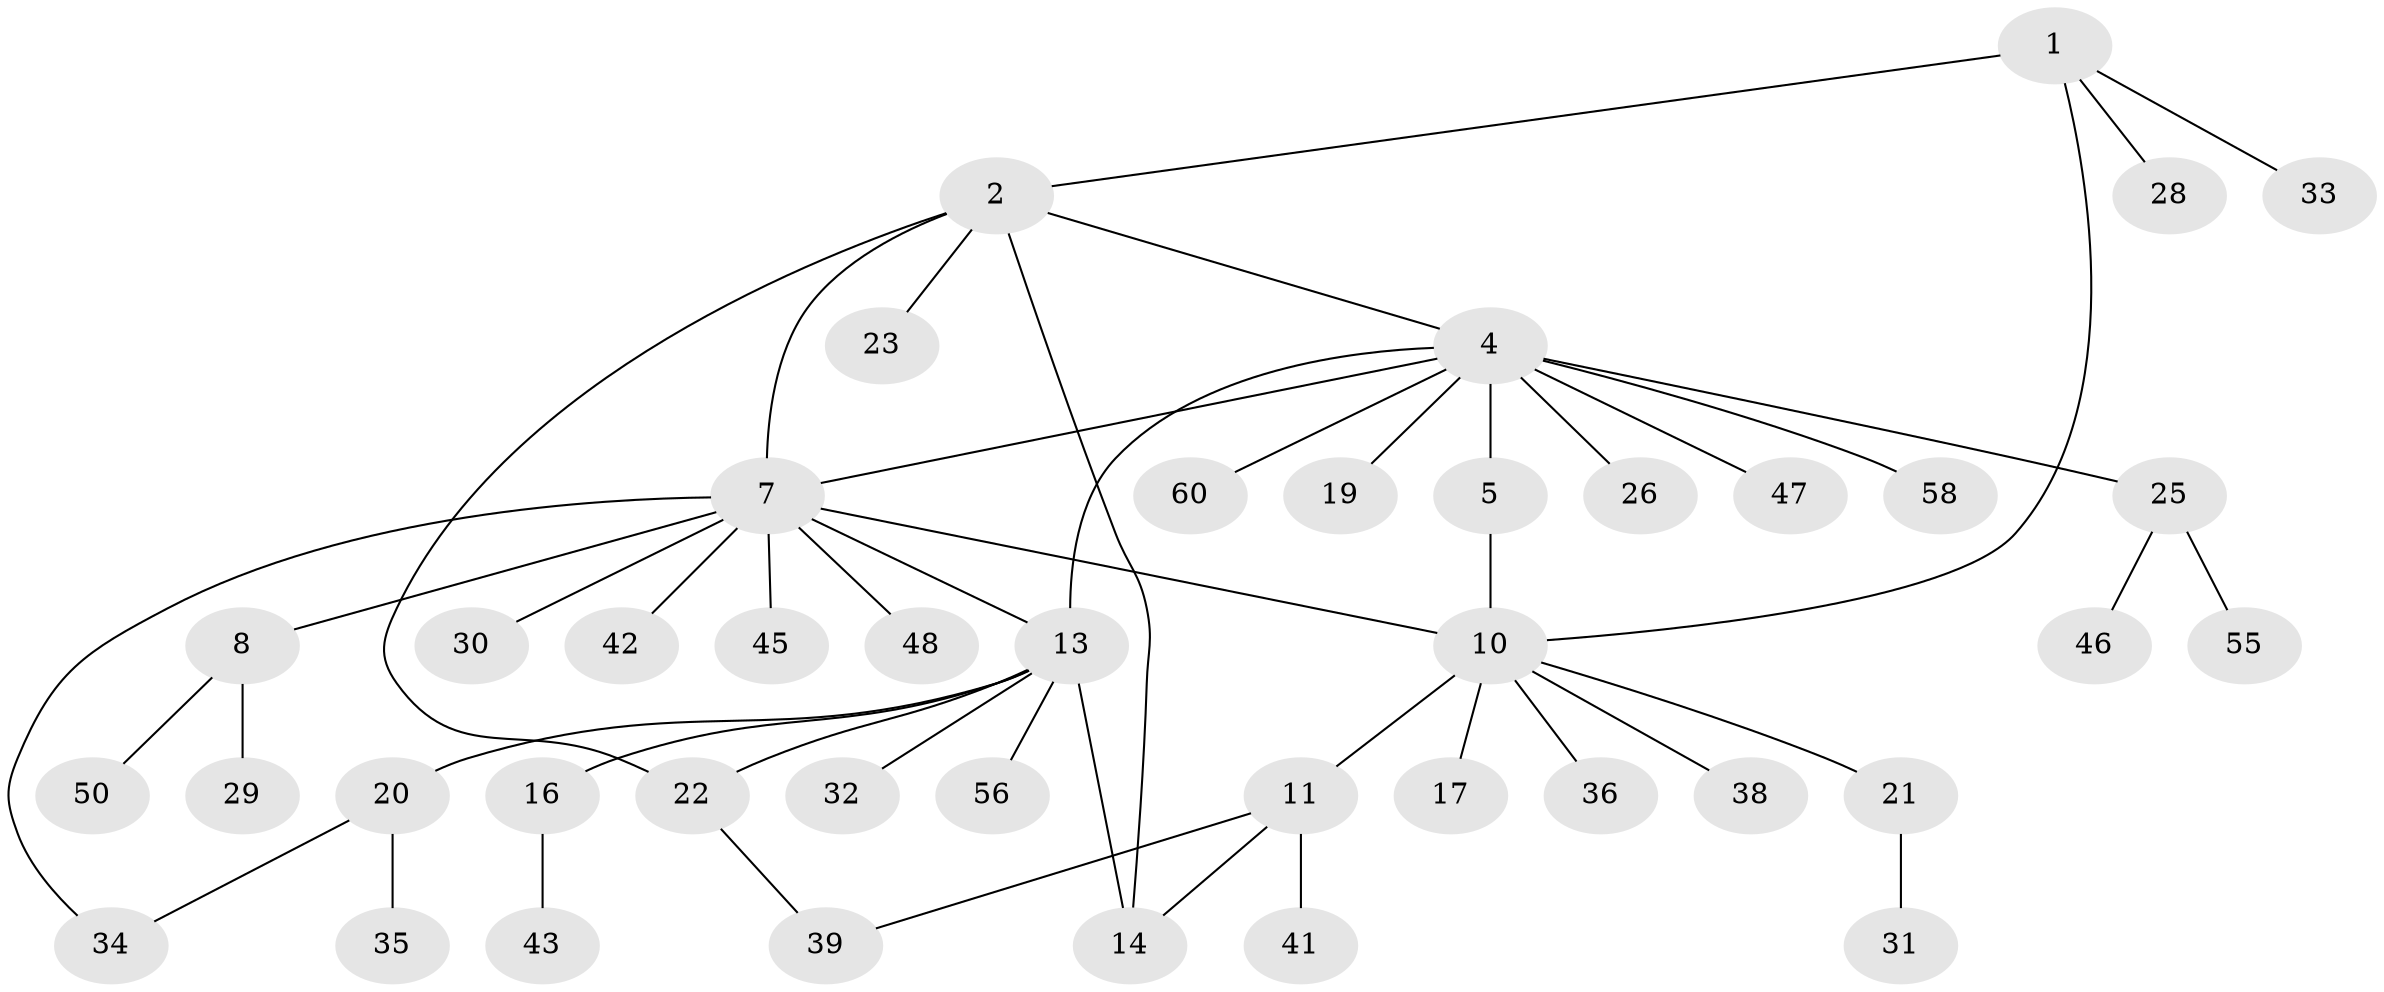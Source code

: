// Generated by graph-tools (version 1.1) at 2025/24/03/03/25 07:24:09]
// undirected, 42 vertices, 50 edges
graph export_dot {
graph [start="1"]
  node [color=gray90,style=filled];
  1 [super="+49"];
  2 [super="+3"];
  4 [super="+6"];
  5;
  7 [super="+9"];
  8;
  10 [super="+12"];
  11 [super="+18"];
  13 [super="+15"];
  14 [super="+27"];
  16 [super="+24"];
  17 [super="+54"];
  19;
  20 [super="+57"];
  21;
  22 [super="+44"];
  23;
  25 [super="+37"];
  26 [super="+51"];
  28;
  29;
  30 [super="+59"];
  31 [super="+40"];
  32;
  33;
  34;
  35 [super="+52"];
  36;
  38;
  39 [super="+53"];
  41;
  42;
  43;
  45;
  46;
  47;
  48;
  50;
  55;
  56;
  58;
  60;
  1 -- 2 [weight=2];
  1 -- 10;
  1 -- 28;
  1 -- 33;
  2 -- 14;
  2 -- 7;
  2 -- 4;
  2 -- 22;
  2 -- 23;
  4 -- 5 [weight=2];
  4 -- 7;
  4 -- 19;
  4 -- 26;
  4 -- 58;
  4 -- 60;
  4 -- 13;
  4 -- 25;
  4 -- 47;
  5 -- 10;
  7 -- 8 [weight=2];
  7 -- 34;
  7 -- 48;
  7 -- 10;
  7 -- 42;
  7 -- 45;
  7 -- 13;
  7 -- 30;
  8 -- 29;
  8 -- 50;
  10 -- 11 [weight=2];
  10 -- 17;
  10 -- 21;
  10 -- 36;
  10 -- 38;
  11 -- 14;
  11 -- 39;
  11 -- 41;
  13 -- 14 [weight=2];
  13 -- 20;
  13 -- 32;
  13 -- 56;
  13 -- 16;
  13 -- 22;
  16 -- 43;
  20 -- 34;
  20 -- 35;
  21 -- 31;
  22 -- 39;
  25 -- 46;
  25 -- 55;
}
